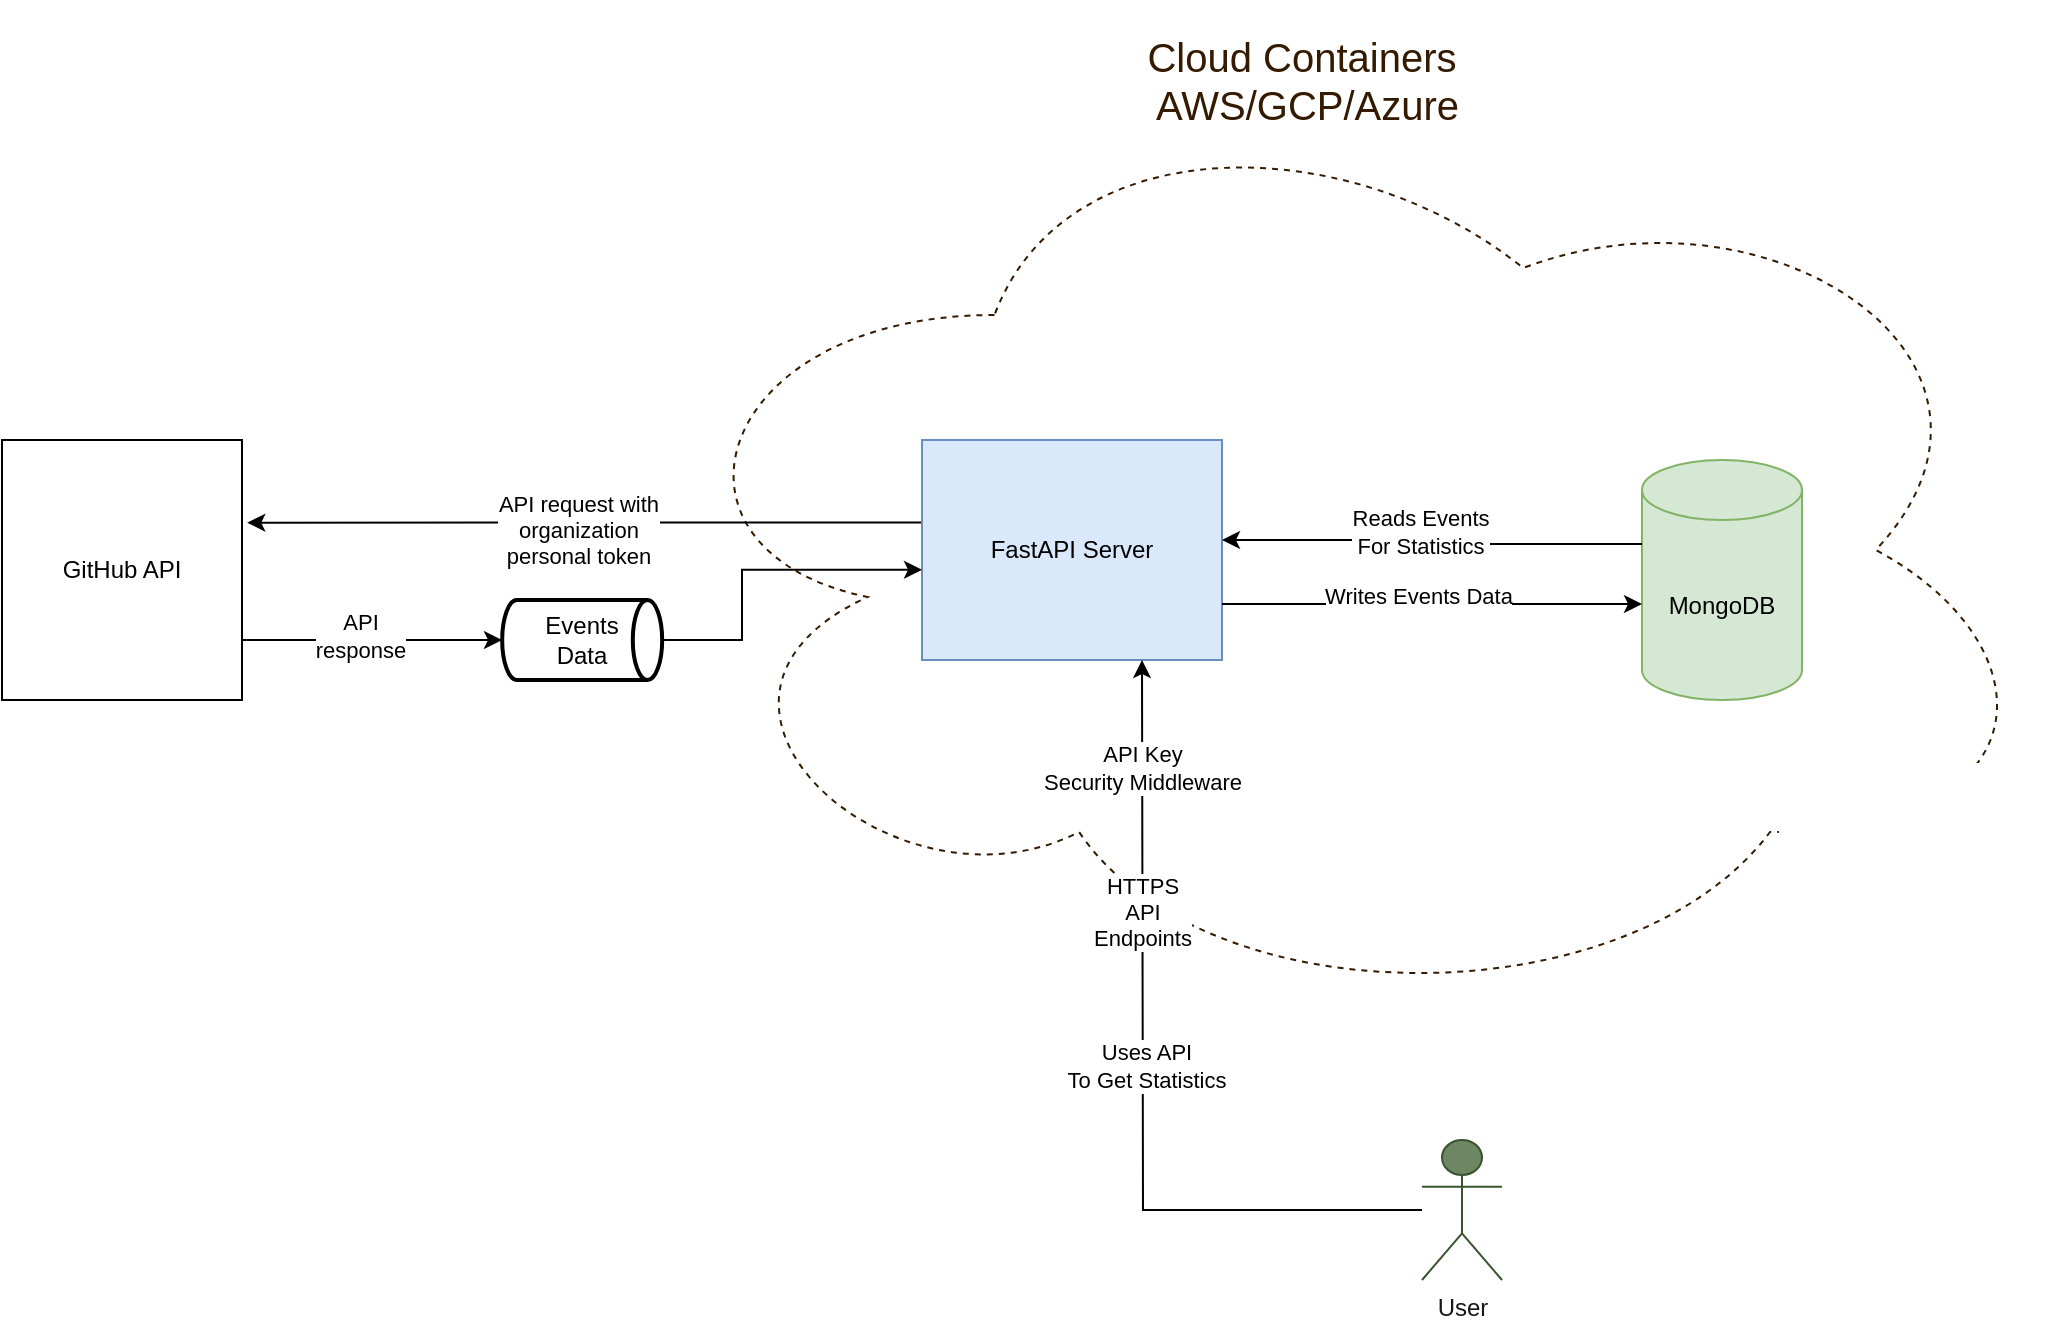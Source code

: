 <mxfile version="24.8.4">
  <diagram name="Page-1" id="IZc5SSaYlkj7JltY9C_z">
    <mxGraphModel dx="2443" dy="1920" grid="1" gridSize="10" guides="1" tooltips="1" connect="1" arrows="1" fold="1" page="1" pageScale="1" pageWidth="850" pageHeight="1100" math="0" shadow="0">
      <root>
        <mxCell id="0" />
        <mxCell id="1" parent="0" />
        <mxCell id="ko-3o_nY1ckoZSDPEtci-13" value="" style="ellipse;shape=cloud;whiteSpace=wrap;html=1;fillColor=none;dashed=1;strokeColor=#331A00;movable=1;resizable=1;rotatable=1;deletable=1;editable=1;locked=0;connectable=1;" vertex="1" parent="1">
          <mxGeometry x="-50" y="-90" width="705" height="470" as="geometry" />
        </mxCell>
        <mxCell id="ko-3o_nY1ckoZSDPEtci-28" style="edgeStyle=orthogonalEdgeStyle;rounded=0;orthogonalLoop=1;jettySize=auto;html=1;entryX=1.022;entryY=0.318;entryDx=0;entryDy=0;entryPerimeter=0;" edge="1" parent="1" source="ko-3o_nY1ckoZSDPEtci-3" target="ko-3o_nY1ckoZSDPEtci-26">
          <mxGeometry relative="1" as="geometry">
            <mxPoint x="-200" y="100" as="targetPoint" />
            <Array as="points">
              <mxPoint x="-80" y="131" />
            </Array>
          </mxGeometry>
        </mxCell>
        <mxCell id="ko-3o_nY1ckoZSDPEtci-30" value="&lt;div&gt;API request with&lt;/div&gt;organization&lt;div&gt;personal token&lt;/div&gt;" style="edgeLabel;html=1;align=center;verticalAlign=middle;resizable=0;points=[];" vertex="1" connectable="0" parent="ko-3o_nY1ckoZSDPEtci-28">
          <mxGeometry x="0.02" y="3" relative="1" as="geometry">
            <mxPoint as="offset" />
          </mxGeometry>
        </mxCell>
        <mxCell id="ko-3o_nY1ckoZSDPEtci-3" value="FastAPI Server" style="html=1;whiteSpace=wrap;fillColor=#dae8fc;strokeColor=#6c8ebf;" vertex="1" parent="1">
          <mxGeometry x="90" y="90" width="150" height="110" as="geometry" />
        </mxCell>
        <mxCell id="ko-3o_nY1ckoZSDPEtci-5" value="MongoDB" style="shape=cylinder3;whiteSpace=wrap;html=1;boundedLbl=1;backgroundOutline=1;size=15;fillColor=#d5e8d4;strokeColor=#82b366;" vertex="1" parent="1">
          <mxGeometry x="450" y="100" width="80" height="120" as="geometry" />
        </mxCell>
        <mxCell id="ko-3o_nY1ckoZSDPEtci-6" style="edgeStyle=orthogonalEdgeStyle;rounded=0;orthogonalLoop=1;jettySize=auto;html=1;entryX=0;entryY=0.6;entryDx=0;entryDy=0;entryPerimeter=0;startArrow=classic;startFill=1;endArrow=none;endFill=0;" edge="1" parent="1">
          <mxGeometry relative="1" as="geometry">
            <mxPoint x="240.0" y="140" as="sourcePoint" />
            <mxPoint x="450" y="142" as="targetPoint" />
            <Array as="points">
              <mxPoint x="360" y="140" />
              <mxPoint x="360" y="142" />
            </Array>
          </mxGeometry>
        </mxCell>
        <mxCell id="ko-3o_nY1ckoZSDPEtci-7" value="Reads Events&lt;div&gt;For Statistics&lt;/div&gt;" style="edgeLabel;html=1;align=center;verticalAlign=middle;resizable=0;points=[];" vertex="1" connectable="0" parent="ko-3o_nY1ckoZSDPEtci-6">
          <mxGeometry x="-0.067" y="4" relative="1" as="geometry">
            <mxPoint as="offset" />
          </mxGeometry>
        </mxCell>
        <mxCell id="ko-3o_nY1ckoZSDPEtci-9" style="edgeStyle=orthogonalEdgeStyle;rounded=0;orthogonalLoop=1;jettySize=auto;html=1;entryX=0;entryY=0.6;entryDx=0;entryDy=0;entryPerimeter=0;" edge="1" parent="1" source="ko-3o_nY1ckoZSDPEtci-3" target="ko-3o_nY1ckoZSDPEtci-5">
          <mxGeometry relative="1" as="geometry">
            <mxPoint x="270" y="170" as="sourcePoint" />
            <mxPoint x="450" y="172" as="targetPoint" />
            <Array as="points">
              <mxPoint x="330" y="172" />
              <mxPoint x="330" y="172" />
            </Array>
          </mxGeometry>
        </mxCell>
        <mxCell id="ko-3o_nY1ckoZSDPEtci-10" value="Writes Events Data" style="edgeLabel;html=1;align=center;verticalAlign=middle;resizable=0;points=[];" vertex="1" connectable="0" parent="ko-3o_nY1ckoZSDPEtci-9">
          <mxGeometry x="-0.067" y="4" relative="1" as="geometry">
            <mxPoint as="offset" />
          </mxGeometry>
        </mxCell>
        <mxCell id="ko-3o_nY1ckoZSDPEtci-16" style="edgeStyle=orthogonalEdgeStyle;rounded=0;orthogonalLoop=1;jettySize=auto;html=1;" edge="1" parent="1" source="ko-3o_nY1ckoZSDPEtci-20">
          <mxGeometry relative="1" as="geometry">
            <mxPoint x="200" y="200" as="targetPoint" />
            <mxPoint x="340" y="485" as="sourcePoint" />
          </mxGeometry>
        </mxCell>
        <mxCell id="ko-3o_nY1ckoZSDPEtci-17" value="Uses API&lt;div&gt;To Get Statistics&lt;/div&gt;" style="edgeLabel;html=1;align=center;verticalAlign=middle;resizable=0;points=[];" vertex="1" connectable="0" parent="ko-3o_nY1ckoZSDPEtci-16">
          <mxGeometry x="0.023" y="-1" relative="1" as="geometry">
            <mxPoint as="offset" />
          </mxGeometry>
        </mxCell>
        <mxCell id="ko-3o_nY1ckoZSDPEtci-18" value="API Key&lt;br&gt;Security Middleware" style="edgeLabel;html=1;align=center;verticalAlign=middle;resizable=0;points=[];" vertex="1" connectable="0" parent="ko-3o_nY1ckoZSDPEtci-16">
          <mxGeometry x="0.656" y="-1" relative="1" as="geometry">
            <mxPoint x="-1" y="-18" as="offset" />
          </mxGeometry>
        </mxCell>
        <mxCell id="ko-3o_nY1ckoZSDPEtci-19" value="HTTPS&lt;br&gt;API&lt;br&gt;Endpoints" style="edgeLabel;html=1;align=center;verticalAlign=middle;resizable=0;points=[];" vertex="1" connectable="0" parent="ko-3o_nY1ckoZSDPEtci-16">
          <mxGeometry x="0.394" relative="1" as="geometry">
            <mxPoint as="offset" />
          </mxGeometry>
        </mxCell>
        <mxCell id="ko-3o_nY1ckoZSDPEtci-20" value="User" style="shape=umlActor;verticalLabelPosition=bottom;verticalAlign=top;html=1;fillColor=#6d8764;fontColor=#171717;strokeColor=#3A5431;" vertex="1" parent="1">
          <mxGeometry x="340" y="440" width="40" height="70" as="geometry" />
        </mxCell>
        <mxCell id="ko-3o_nY1ckoZSDPEtci-23" style="edgeStyle=orthogonalEdgeStyle;rounded=0;orthogonalLoop=1;jettySize=auto;html=1;exitX=1;exitY=0.5;exitDx=0;exitDy=0;exitPerimeter=0;" edge="1" parent="1" source="ko-3o_nY1ckoZSDPEtci-22">
          <mxGeometry relative="1" as="geometry">
            <mxPoint x="90" y="154.91" as="targetPoint" />
            <Array as="points">
              <mxPoint y="190" />
              <mxPoint y="155" />
            </Array>
          </mxGeometry>
        </mxCell>
        <mxCell id="ko-3o_nY1ckoZSDPEtci-22" value="Events&lt;div&gt;Data&lt;/div&gt;" style="strokeWidth=2;html=1;shape=mxgraph.flowchart.direct_data;whiteSpace=wrap;rotation=0;" vertex="1" parent="1">
          <mxGeometry x="-119.91" y="170" width="80" height="40" as="geometry" />
        </mxCell>
        <mxCell id="ko-3o_nY1ckoZSDPEtci-27" style="edgeStyle=orthogonalEdgeStyle;rounded=0;orthogonalLoop=1;jettySize=auto;html=1;" edge="1" parent="1" source="ko-3o_nY1ckoZSDPEtci-26">
          <mxGeometry relative="1" as="geometry">
            <mxPoint x="-120" y="190" as="targetPoint" />
            <Array as="points">
              <mxPoint x="-120" y="190" />
            </Array>
          </mxGeometry>
        </mxCell>
        <mxCell id="ko-3o_nY1ckoZSDPEtci-35" value="API&lt;div&gt;response&lt;/div&gt;" style="edgeLabel;html=1;align=center;verticalAlign=middle;resizable=0;points=[];" vertex="1" connectable="0" parent="ko-3o_nY1ckoZSDPEtci-27">
          <mxGeometry x="-0.099" y="2" relative="1" as="geometry">
            <mxPoint as="offset" />
          </mxGeometry>
        </mxCell>
        <mxCell id="ko-3o_nY1ckoZSDPEtci-26" value="GitHub API" style="html=1;whiteSpace=wrap;" vertex="1" parent="1">
          <mxGeometry x="-370" y="90" width="120" height="130" as="geometry" />
        </mxCell>
        <mxCell id="ko-3o_nY1ckoZSDPEtci-36" value="Cloud Containers&lt;div style=&quot;font-size: 20px;&quot;&gt;&amp;nbsp;AWS/GCP/Azure&lt;/div&gt;" style="text;html=1;align=center;verticalAlign=middle;whiteSpace=wrap;rounded=0;fontColor=#331A00;fontSize=20;" vertex="1" parent="1">
          <mxGeometry x="90" y="-130" width="380" height="80" as="geometry" />
        </mxCell>
      </root>
    </mxGraphModel>
  </diagram>
</mxfile>
